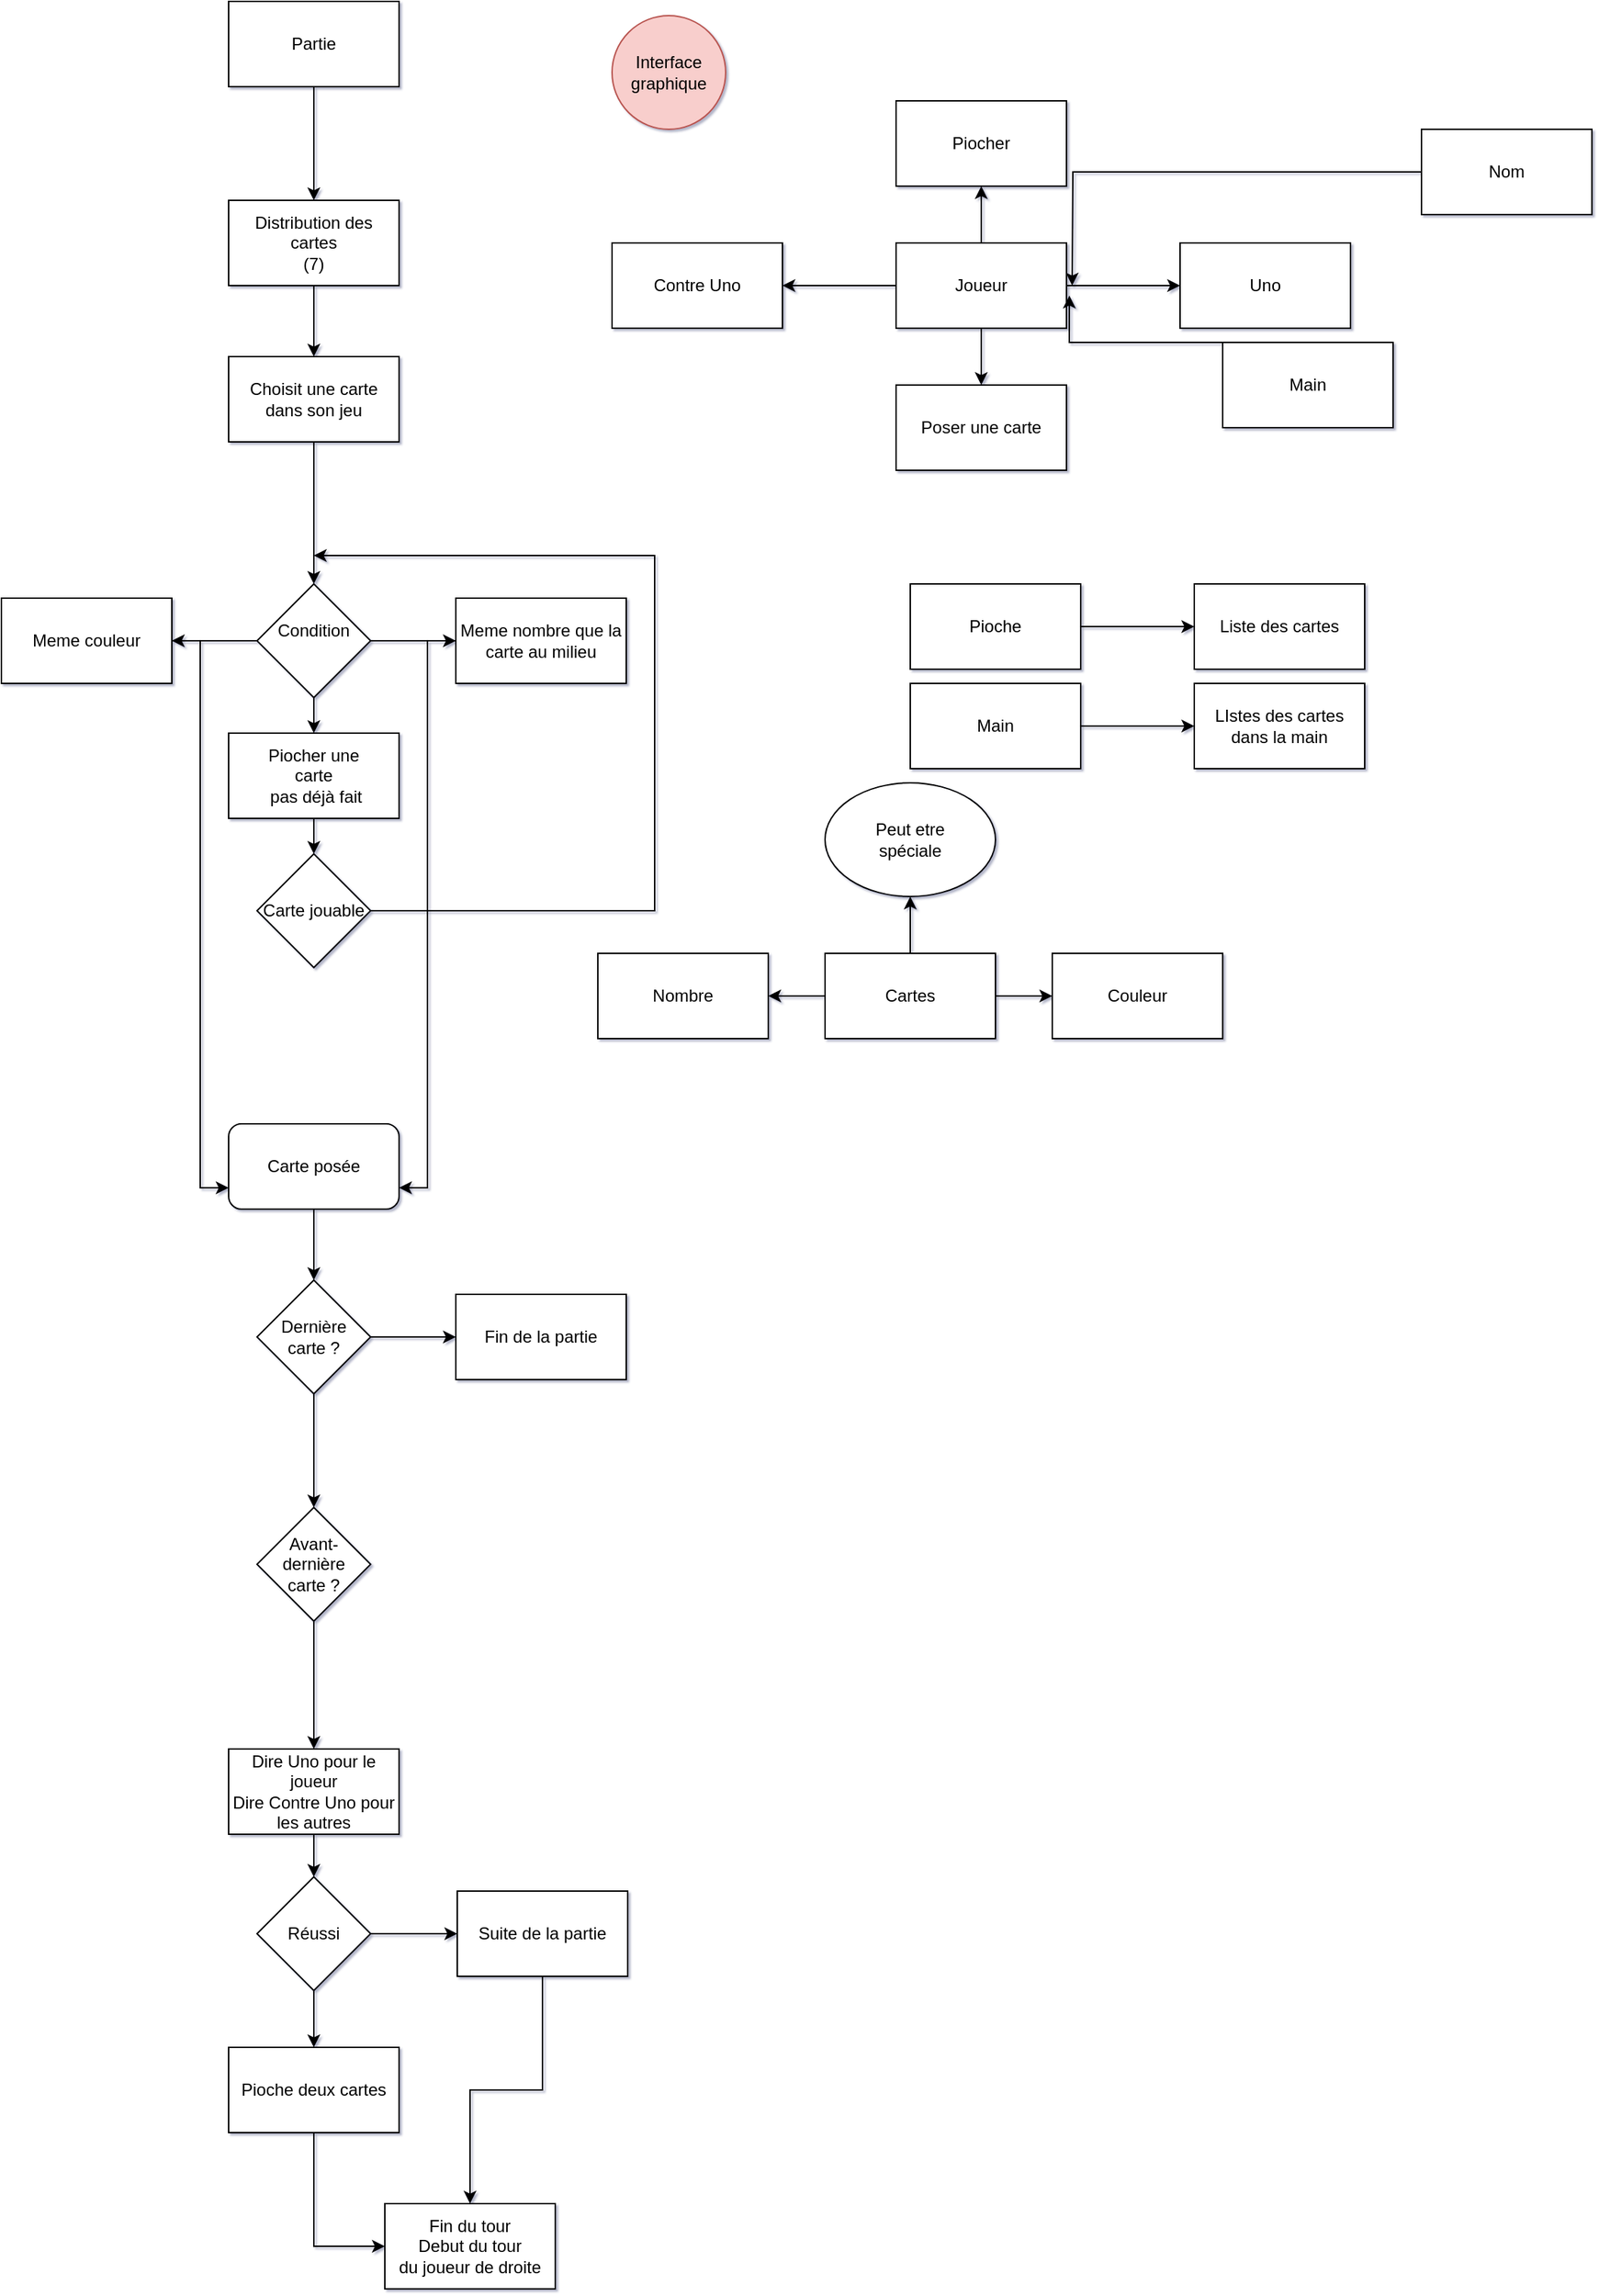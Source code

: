 <mxfile version="13.7.5" type="github" pages="2">
  <diagram id="mtwI1arj5SyHYUT7ldQU" name="Page-1">
    <mxGraphModel dx="1422" dy="791" grid="1" gridSize="10" guides="1" tooltips="1" connect="1" arrows="1" fold="1" page="1" pageScale="1" pageWidth="827" pageHeight="1169" math="0" shadow="1">
      <root>
        <mxCell id="0" />
        <mxCell id="1" parent="0" />
        <mxCell id="MVPOPZxVsZ8db3f4Zknr-24" value="" style="edgeStyle=orthogonalEdgeStyle;rounded=0;orthogonalLoop=1;jettySize=auto;html=1;" edge="1" parent="1" source="MVPOPZxVsZ8db3f4Zknr-1" target="MVPOPZxVsZ8db3f4Zknr-23">
          <mxGeometry relative="1" as="geometry" />
        </mxCell>
        <mxCell id="MVPOPZxVsZ8db3f4Zknr-26" value="" style="edgeStyle=orthogonalEdgeStyle;rounded=0;orthogonalLoop=1;jettySize=auto;html=1;" edge="1" parent="1" source="MVPOPZxVsZ8db3f4Zknr-1" target="MVPOPZxVsZ8db3f4Zknr-25">
          <mxGeometry relative="1" as="geometry" />
        </mxCell>
        <mxCell id="MVPOPZxVsZ8db3f4Zknr-28" value="" style="edgeStyle=orthogonalEdgeStyle;rounded=0;orthogonalLoop=1;jettySize=auto;html=1;" edge="1" parent="1" source="MVPOPZxVsZ8db3f4Zknr-1" target="MVPOPZxVsZ8db3f4Zknr-27">
          <mxGeometry relative="1" as="geometry" />
        </mxCell>
        <mxCell id="MVPOPZxVsZ8db3f4Zknr-1" value="&lt;div&gt;Cartes&lt;/div&gt;" style="rounded=0;whiteSpace=wrap;html=1;" vertex="1" parent="1">
          <mxGeometry x="590" y="740" width="120" height="60" as="geometry" />
        </mxCell>
        <mxCell id="MVPOPZxVsZ8db3f4Zknr-2" value="&lt;div&gt;Interface graphique&lt;/div&gt;" style="ellipse;whiteSpace=wrap;html=1;aspect=fixed;fillColor=#f8cecc;strokeColor=#b85450;" vertex="1" parent="1">
          <mxGeometry x="440" y="80" width="80" height="80" as="geometry" />
        </mxCell>
        <mxCell id="MVPOPZxVsZ8db3f4Zknr-6" value="" style="edgeStyle=orthogonalEdgeStyle;rounded=0;orthogonalLoop=1;jettySize=auto;html=1;" edge="1" parent="1" source="MVPOPZxVsZ8db3f4Zknr-4" target="MVPOPZxVsZ8db3f4Zknr-5">
          <mxGeometry relative="1" as="geometry" />
        </mxCell>
        <mxCell id="MVPOPZxVsZ8db3f4Zknr-4" value="&lt;div&gt;Partie&lt;/div&gt;" style="rounded=0;whiteSpace=wrap;html=1;" vertex="1" parent="1">
          <mxGeometry x="170" y="70" width="120" height="60" as="geometry" />
        </mxCell>
        <mxCell id="MVPOPZxVsZ8db3f4Zknr-8" value="" style="edgeStyle=orthogonalEdgeStyle;rounded=0;orthogonalLoop=1;jettySize=auto;html=1;" edge="1" parent="1" source="MVPOPZxVsZ8db3f4Zknr-5" target="MVPOPZxVsZ8db3f4Zknr-7">
          <mxGeometry relative="1" as="geometry" />
        </mxCell>
        <mxCell id="MVPOPZxVsZ8db3f4Zknr-5" value="&lt;div&gt;Distribution des &lt;br&gt;&lt;/div&gt;&lt;div&gt;cartes&lt;/div&gt;&lt;div&gt;(7)&lt;br&gt;&lt;/div&gt;" style="whiteSpace=wrap;html=1;rounded=0;" vertex="1" parent="1">
          <mxGeometry x="170" y="210" width="120" height="60" as="geometry" />
        </mxCell>
        <mxCell id="MVPOPZxVsZ8db3f4Zknr-10" value="" style="edgeStyle=orthogonalEdgeStyle;rounded=0;orthogonalLoop=1;jettySize=auto;html=1;" edge="1" parent="1" source="MVPOPZxVsZ8db3f4Zknr-7" target="MVPOPZxVsZ8db3f4Zknr-9">
          <mxGeometry relative="1" as="geometry" />
        </mxCell>
        <mxCell id="MVPOPZxVsZ8db3f4Zknr-7" value="&lt;div&gt;Choisit une carte&lt;/div&gt;&lt;div&gt;dans son jeu&lt;br&gt;&lt;/div&gt;" style="whiteSpace=wrap;html=1;rounded=0;" vertex="1" parent="1">
          <mxGeometry x="170" y="320" width="120" height="60" as="geometry" />
        </mxCell>
        <mxCell id="MVPOPZxVsZ8db3f4Zknr-12" value="" style="edgeStyle=orthogonalEdgeStyle;rounded=0;orthogonalLoop=1;jettySize=auto;html=1;" edge="1" parent="1" source="MVPOPZxVsZ8db3f4Zknr-9" target="MVPOPZxVsZ8db3f4Zknr-11">
          <mxGeometry relative="1" as="geometry" />
        </mxCell>
        <mxCell id="MVPOPZxVsZ8db3f4Zknr-14" value="" style="edgeStyle=orthogonalEdgeStyle;rounded=0;orthogonalLoop=1;jettySize=auto;html=1;" edge="1" parent="1" source="MVPOPZxVsZ8db3f4Zknr-9" target="MVPOPZxVsZ8db3f4Zknr-13">
          <mxGeometry relative="1" as="geometry" />
        </mxCell>
        <mxCell id="MVPOPZxVsZ8db3f4Zknr-20" value="" style="edgeStyle=orthogonalEdgeStyle;rounded=0;orthogonalLoop=1;jettySize=auto;html=1;" edge="1" parent="1" source="MVPOPZxVsZ8db3f4Zknr-9" target="MVPOPZxVsZ8db3f4Zknr-19">
          <mxGeometry relative="1" as="geometry" />
        </mxCell>
        <mxCell id="MVPOPZxVsZ8db3f4Zknr-9" value="&lt;div&gt;Condition &lt;br&gt;&lt;/div&gt;&lt;div&gt;&lt;br&gt;&lt;/div&gt;" style="rhombus;whiteSpace=wrap;html=1;rounded=0;" vertex="1" parent="1">
          <mxGeometry x="190" y="480" width="80" height="80" as="geometry" />
        </mxCell>
        <mxCell id="MVPOPZxVsZ8db3f4Zknr-17" style="edgeStyle=orthogonalEdgeStyle;rounded=0;orthogonalLoop=1;jettySize=auto;html=1;entryX=1;entryY=0.75;entryDx=0;entryDy=0;" edge="1" parent="1" source="MVPOPZxVsZ8db3f4Zknr-11" target="MVPOPZxVsZ8db3f4Zknr-15">
          <mxGeometry relative="1" as="geometry" />
        </mxCell>
        <mxCell id="MVPOPZxVsZ8db3f4Zknr-11" value="&lt;div&gt;Meme nombre que la &lt;br&gt;&lt;/div&gt;&lt;div&gt;carte au milieu&lt;br&gt;&lt;/div&gt;" style="whiteSpace=wrap;html=1;rounded=0;" vertex="1" parent="1">
          <mxGeometry x="330" y="490" width="120" height="60" as="geometry" />
        </mxCell>
        <mxCell id="MVPOPZxVsZ8db3f4Zknr-16" style="edgeStyle=orthogonalEdgeStyle;rounded=0;orthogonalLoop=1;jettySize=auto;html=1;entryX=0;entryY=0.75;entryDx=0;entryDy=0;" edge="1" parent="1" source="MVPOPZxVsZ8db3f4Zknr-13" target="MVPOPZxVsZ8db3f4Zknr-15">
          <mxGeometry relative="1" as="geometry" />
        </mxCell>
        <mxCell id="MVPOPZxVsZ8db3f4Zknr-13" value="Meme couleur" style="whiteSpace=wrap;html=1;rounded=0;" vertex="1" parent="1">
          <mxGeometry x="10" y="490" width="120" height="60" as="geometry" />
        </mxCell>
        <mxCell id="qr3zDrqwGn3RaCYUJBTD-2" value="" style="edgeStyle=orthogonalEdgeStyle;rounded=0;orthogonalLoop=1;jettySize=auto;html=1;" edge="1" parent="1" source="MVPOPZxVsZ8db3f4Zknr-15">
          <mxGeometry relative="1" as="geometry">
            <mxPoint x="230" y="970" as="targetPoint" />
            <Array as="points">
              <mxPoint x="230" y="940" />
              <mxPoint x="230" y="940" />
            </Array>
          </mxGeometry>
        </mxCell>
        <mxCell id="MVPOPZxVsZ8db3f4Zknr-15" value="Carte posée" style="rounded=1;whiteSpace=wrap;html=1;" vertex="1" parent="1">
          <mxGeometry x="170" y="860" width="120" height="60" as="geometry" />
        </mxCell>
        <mxCell id="MVPOPZxVsZ8db3f4Zknr-22" value="" style="edgeStyle=orthogonalEdgeStyle;rounded=0;orthogonalLoop=1;jettySize=auto;html=1;" edge="1" parent="1" source="MVPOPZxVsZ8db3f4Zknr-19" target="MVPOPZxVsZ8db3f4Zknr-21">
          <mxGeometry relative="1" as="geometry" />
        </mxCell>
        <mxCell id="MVPOPZxVsZ8db3f4Zknr-19" value="&lt;div&gt;Piocher une &lt;br&gt;&lt;/div&gt;&lt;div&gt;carte&lt;br&gt;&lt;/div&gt;&amp;nbsp;pas déjà fait" style="rounded=0;whiteSpace=wrap;html=1;" vertex="1" parent="1">
          <mxGeometry x="170" y="585" width="120" height="60" as="geometry" />
        </mxCell>
        <mxCell id="qr3zDrqwGn3RaCYUJBTD-25" style="edgeStyle=orthogonalEdgeStyle;rounded=0;orthogonalLoop=1;jettySize=auto;html=1;" edge="1" parent="1" source="MVPOPZxVsZ8db3f4Zknr-21">
          <mxGeometry relative="1" as="geometry">
            <mxPoint x="230" y="460" as="targetPoint" />
            <Array as="points">
              <mxPoint x="470" y="710" />
              <mxPoint x="470" y="460" />
            </Array>
          </mxGeometry>
        </mxCell>
        <mxCell id="MVPOPZxVsZ8db3f4Zknr-21" value="Carte jouable" style="rhombus;whiteSpace=wrap;html=1;rounded=0;" vertex="1" parent="1">
          <mxGeometry x="190" y="670" width="80" height="80" as="geometry" />
        </mxCell>
        <mxCell id="MVPOPZxVsZ8db3f4Zknr-23" value="&lt;div&gt;Peut etre &lt;br&gt;&lt;/div&gt;&lt;div&gt;spéciale&lt;/div&gt;" style="ellipse;whiteSpace=wrap;html=1;rounded=0;" vertex="1" parent="1">
          <mxGeometry x="590" y="620" width="120" height="80" as="geometry" />
        </mxCell>
        <mxCell id="MVPOPZxVsZ8db3f4Zknr-25" value="Nombre" style="whiteSpace=wrap;html=1;rounded=0;" vertex="1" parent="1">
          <mxGeometry x="430" y="740" width="120" height="60" as="geometry" />
        </mxCell>
        <mxCell id="MVPOPZxVsZ8db3f4Zknr-27" value="Couleur" style="whiteSpace=wrap;html=1;rounded=0;" vertex="1" parent="1">
          <mxGeometry x="750" y="740" width="120" height="60" as="geometry" />
        </mxCell>
        <mxCell id="MVPOPZxVsZ8db3f4Zknr-31" value="" style="edgeStyle=orthogonalEdgeStyle;rounded=0;orthogonalLoop=1;jettySize=auto;html=1;" edge="1" parent="1" source="MVPOPZxVsZ8db3f4Zknr-29" target="MVPOPZxVsZ8db3f4Zknr-30">
          <mxGeometry relative="1" as="geometry" />
        </mxCell>
        <mxCell id="MVPOPZxVsZ8db3f4Zknr-34" value="" style="edgeStyle=orthogonalEdgeStyle;rounded=0;orthogonalLoop=1;jettySize=auto;html=1;" edge="1" parent="1" source="MVPOPZxVsZ8db3f4Zknr-29" target="MVPOPZxVsZ8db3f4Zknr-33">
          <mxGeometry relative="1" as="geometry" />
        </mxCell>
        <mxCell id="rfq41xmx53MEuQn3kY24-4" value="" style="edgeStyle=orthogonalEdgeStyle;rounded=0;orthogonalLoop=1;jettySize=auto;html=1;" edge="1" parent="1" source="MVPOPZxVsZ8db3f4Zknr-29" target="rfq41xmx53MEuQn3kY24-3">
          <mxGeometry relative="1" as="geometry" />
        </mxCell>
        <mxCell id="rfq41xmx53MEuQn3kY24-6" value="" style="edgeStyle=orthogonalEdgeStyle;rounded=0;orthogonalLoop=1;jettySize=auto;html=1;" edge="1" parent="1" source="MVPOPZxVsZ8db3f4Zknr-29" target="rfq41xmx53MEuQn3kY24-5">
          <mxGeometry relative="1" as="geometry" />
        </mxCell>
        <mxCell id="MVPOPZxVsZ8db3f4Zknr-29" value="&lt;div&gt;Joueur&lt;/div&gt;" style="rounded=0;whiteSpace=wrap;html=1;" vertex="1" parent="1">
          <mxGeometry x="640" y="240" width="120" height="60" as="geometry" />
        </mxCell>
        <mxCell id="MVPOPZxVsZ8db3f4Zknr-30" value="&lt;div&gt;Poser une carte&lt;/div&gt;" style="whiteSpace=wrap;html=1;rounded=0;" vertex="1" parent="1">
          <mxGeometry x="640" y="340" width="120" height="60" as="geometry" />
        </mxCell>
        <mxCell id="MVPOPZxVsZ8db3f4Zknr-33" value="Piocher" style="whiteSpace=wrap;html=1;rounded=0;" vertex="1" parent="1">
          <mxGeometry x="640" y="140" width="120" height="60" as="geometry" />
        </mxCell>
        <mxCell id="rfq41xmx53MEuQn3kY24-3" value="Uno" style="whiteSpace=wrap;html=1;rounded=0;" vertex="1" parent="1">
          <mxGeometry x="840" y="240" width="120" height="60" as="geometry" />
        </mxCell>
        <mxCell id="rfq41xmx53MEuQn3kY24-5" value="Contre Uno" style="whiteSpace=wrap;html=1;rounded=0;" vertex="1" parent="1">
          <mxGeometry x="440" y="240" width="120" height="60" as="geometry" />
        </mxCell>
        <mxCell id="qMSyg9DbRPwWQg6Nz_0t-3" value="" style="edgeStyle=orthogonalEdgeStyle;rounded=0;orthogonalLoop=1;jettySize=auto;html=1;" edge="1" parent="1" source="qMSyg9DbRPwWQg6Nz_0t-1" target="qMSyg9DbRPwWQg6Nz_0t-2">
          <mxGeometry relative="1" as="geometry" />
        </mxCell>
        <mxCell id="qMSyg9DbRPwWQg6Nz_0t-1" value="Pioche" style="rounded=0;whiteSpace=wrap;html=1;" vertex="1" parent="1">
          <mxGeometry x="650" y="480" width="120" height="60" as="geometry" />
        </mxCell>
        <mxCell id="qMSyg9DbRPwWQg6Nz_0t-2" value="&lt;div&gt;Liste des cartes&lt;/div&gt;" style="whiteSpace=wrap;html=1;rounded=0;" vertex="1" parent="1">
          <mxGeometry x="850" y="480" width="120" height="60" as="geometry" />
        </mxCell>
        <mxCell id="qr3zDrqwGn3RaCYUJBTD-11" value="" style="edgeStyle=orthogonalEdgeStyle;rounded=0;orthogonalLoop=1;jettySize=auto;html=1;" edge="1" parent="1" source="qr3zDrqwGn3RaCYUJBTD-9" target="qr3zDrqwGn3RaCYUJBTD-10">
          <mxGeometry relative="1" as="geometry" />
        </mxCell>
        <mxCell id="qr3zDrqwGn3RaCYUJBTD-13" value="" style="edgeStyle=orthogonalEdgeStyle;rounded=0;orthogonalLoop=1;jettySize=auto;html=1;" edge="1" parent="1" source="qr3zDrqwGn3RaCYUJBTD-9" target="qr3zDrqwGn3RaCYUJBTD-12">
          <mxGeometry relative="1" as="geometry" />
        </mxCell>
        <mxCell id="qr3zDrqwGn3RaCYUJBTD-9" value="&lt;div&gt;Dernière &lt;br&gt;&lt;/div&gt;&lt;div&gt;carte ?&lt;br&gt;&lt;/div&gt;" style="rhombus;whiteSpace=wrap;html=1;" vertex="1" parent="1">
          <mxGeometry x="190" y="970" width="80" height="80" as="geometry" />
        </mxCell>
        <mxCell id="qr3zDrqwGn3RaCYUJBTD-10" value="Fin de la partie" style="whiteSpace=wrap;html=1;" vertex="1" parent="1">
          <mxGeometry x="330" y="980" width="120" height="60" as="geometry" />
        </mxCell>
        <mxCell id="qr3zDrqwGn3RaCYUJBTD-15" value="" style="edgeStyle=orthogonalEdgeStyle;rounded=0;orthogonalLoop=1;jettySize=auto;html=1;" edge="1" parent="1" source="qr3zDrqwGn3RaCYUJBTD-12" target="qr3zDrqwGn3RaCYUJBTD-14">
          <mxGeometry relative="1" as="geometry" />
        </mxCell>
        <mxCell id="qr3zDrqwGn3RaCYUJBTD-12" value="&lt;div&gt;Avant-dernière&lt;/div&gt;&lt;div&gt;carte ?&lt;/div&gt;" style="rhombus;whiteSpace=wrap;html=1;" vertex="1" parent="1">
          <mxGeometry x="190" y="1130" width="80" height="80" as="geometry" />
        </mxCell>
        <mxCell id="qr3zDrqwGn3RaCYUJBTD-17" value="" style="edgeStyle=orthogonalEdgeStyle;rounded=0;orthogonalLoop=1;jettySize=auto;html=1;" edge="1" parent="1" source="qr3zDrqwGn3RaCYUJBTD-14" target="qr3zDrqwGn3RaCYUJBTD-16">
          <mxGeometry relative="1" as="geometry" />
        </mxCell>
        <mxCell id="qr3zDrqwGn3RaCYUJBTD-14" value="&lt;div&gt;Dire Uno pour le joueur&lt;/div&gt;&lt;div&gt;Dire Contre Uno pour &lt;br&gt;&lt;/div&gt;&lt;div&gt;les autres&lt;/div&gt;" style="whiteSpace=wrap;html=1;" vertex="1" parent="1">
          <mxGeometry x="170" y="1300" width="120" height="60" as="geometry" />
        </mxCell>
        <mxCell id="qr3zDrqwGn3RaCYUJBTD-19" value="" style="edgeStyle=orthogonalEdgeStyle;rounded=0;orthogonalLoop=1;jettySize=auto;html=1;" edge="1" parent="1" source="qr3zDrqwGn3RaCYUJBTD-16" target="qr3zDrqwGn3RaCYUJBTD-18">
          <mxGeometry relative="1" as="geometry" />
        </mxCell>
        <mxCell id="qr3zDrqwGn3RaCYUJBTD-21" value="" style="edgeStyle=orthogonalEdgeStyle;rounded=0;orthogonalLoop=1;jettySize=auto;html=1;" edge="1" parent="1" source="qr3zDrqwGn3RaCYUJBTD-16" target="qr3zDrqwGn3RaCYUJBTD-20">
          <mxGeometry relative="1" as="geometry" />
        </mxCell>
        <mxCell id="qr3zDrqwGn3RaCYUJBTD-16" value="Réussi" style="rhombus;whiteSpace=wrap;html=1;" vertex="1" parent="1">
          <mxGeometry x="190" y="1390" width="80" height="80" as="geometry" />
        </mxCell>
        <mxCell id="qr3zDrqwGn3RaCYUJBTD-24" style="edgeStyle=orthogonalEdgeStyle;rounded=0;orthogonalLoop=1;jettySize=auto;html=1;" edge="1" parent="1" source="qr3zDrqwGn3RaCYUJBTD-18" target="qr3zDrqwGn3RaCYUJBTD-22">
          <mxGeometry relative="1" as="geometry" />
        </mxCell>
        <mxCell id="qr3zDrqwGn3RaCYUJBTD-18" value="Suite de la partie" style="whiteSpace=wrap;html=1;" vertex="1" parent="1">
          <mxGeometry x="331" y="1400" width="120" height="60" as="geometry" />
        </mxCell>
        <mxCell id="qr3zDrqwGn3RaCYUJBTD-23" style="edgeStyle=orthogonalEdgeStyle;rounded=0;orthogonalLoop=1;jettySize=auto;html=1;entryX=0;entryY=0.5;entryDx=0;entryDy=0;" edge="1" parent="1" source="qr3zDrqwGn3RaCYUJBTD-20" target="qr3zDrqwGn3RaCYUJBTD-22">
          <mxGeometry relative="1" as="geometry" />
        </mxCell>
        <mxCell id="qr3zDrqwGn3RaCYUJBTD-20" value="Pioche deux cartes" style="whiteSpace=wrap;html=1;" vertex="1" parent="1">
          <mxGeometry x="170" y="1510" width="120" height="60" as="geometry" />
        </mxCell>
        <mxCell id="qr3zDrqwGn3RaCYUJBTD-22" value="&lt;div&gt;Fin du tour&lt;/div&gt;&lt;div&gt;Debut du tour &lt;br&gt;&lt;/div&gt;&lt;div&gt;du joueur de droite&lt;br&gt;&lt;/div&gt;" style="rounded=0;whiteSpace=wrap;html=1;" vertex="1" parent="1">
          <mxGeometry x="280" y="1620" width="120" height="60" as="geometry" />
        </mxCell>
        <mxCell id="btfAZncgs7A6J5dz6NYn-2" style="edgeStyle=orthogonalEdgeStyle;rounded=0;orthogonalLoop=1;jettySize=auto;html=1;" edge="1" parent="1" source="btfAZncgs7A6J5dz6NYn-1">
          <mxGeometry relative="1" as="geometry">
            <mxPoint x="764" y="270" as="targetPoint" />
          </mxGeometry>
        </mxCell>
        <mxCell id="btfAZncgs7A6J5dz6NYn-1" value="&lt;div&gt;Nom&lt;/div&gt;" style="rounded=0;whiteSpace=wrap;html=1;" vertex="1" parent="1">
          <mxGeometry x="1010" y="160" width="120" height="60" as="geometry" />
        </mxCell>
        <mxCell id="btfAZncgs7A6J5dz6NYn-4" style="edgeStyle=orthogonalEdgeStyle;rounded=0;orthogonalLoop=1;jettySize=auto;html=1;entryX=1.017;entryY=0.617;entryDx=0;entryDy=0;entryPerimeter=0;" edge="1" parent="1" source="btfAZncgs7A6J5dz6NYn-3" target="MVPOPZxVsZ8db3f4Zknr-29">
          <mxGeometry relative="1" as="geometry">
            <Array as="points">
              <mxPoint x="930" y="310" />
              <mxPoint x="762" y="310" />
            </Array>
          </mxGeometry>
        </mxCell>
        <mxCell id="btfAZncgs7A6J5dz6NYn-3" value="Main" style="rounded=0;whiteSpace=wrap;html=1;" vertex="1" parent="1">
          <mxGeometry x="870" y="310" width="120" height="60" as="geometry" />
        </mxCell>
        <mxCell id="btfAZncgs7A6J5dz6NYn-5" value="" style="edgeStyle=orthogonalEdgeStyle;rounded=0;orthogonalLoop=1;jettySize=auto;html=1;" edge="1" parent="1" source="btfAZncgs7A6J5dz6NYn-6" target="btfAZncgs7A6J5dz6NYn-7">
          <mxGeometry relative="1" as="geometry" />
        </mxCell>
        <mxCell id="btfAZncgs7A6J5dz6NYn-6" value="Main" style="rounded=0;whiteSpace=wrap;html=1;" vertex="1" parent="1">
          <mxGeometry x="650" y="550" width="120" height="60" as="geometry" />
        </mxCell>
        <mxCell id="btfAZncgs7A6J5dz6NYn-7" value="&lt;div&gt;LIstes des cartes &lt;br&gt;&lt;/div&gt;&lt;div&gt;dans la main&lt;br&gt;&lt;/div&gt;" style="whiteSpace=wrap;html=1;rounded=0;" vertex="1" parent="1">
          <mxGeometry x="850" y="550" width="120" height="60" as="geometry" />
        </mxCell>
      </root>
    </mxGraphModel>
  </diagram>
  <diagram id="BWqDTuRyERt6JCHXHq7n" name="Page-2">
    <mxGraphModel dx="1422" dy="791" grid="1" gridSize="10" guides="1" tooltips="1" connect="1" arrows="1" fold="1" page="1" pageScale="1" pageWidth="827" pageHeight="1169" math="0" shadow="0">
      <root>
        <mxCell id="mba5Whx5zGnuBkIDS3wH-0" />
        <mxCell id="mba5Whx5zGnuBkIDS3wH-1" parent="mba5Whx5zGnuBkIDS3wH-0" />
        <mxCell id="Yj_9PtD29dj1jZdF3LNL-15" style="edgeStyle=orthogonalEdgeStyle;rounded=0;orthogonalLoop=1;jettySize=auto;html=1;" edge="1" parent="mba5Whx5zGnuBkIDS3wH-1" source="mba5Whx5zGnuBkIDS3wH-2">
          <mxGeometry relative="1" as="geometry">
            <mxPoint x="330" y="160" as="targetPoint" />
          </mxGeometry>
        </mxCell>
        <mxCell id="mba5Whx5zGnuBkIDS3wH-2" value="&lt;div&gt;Cree une partie&lt;/div&gt;" style="rounded=0;whiteSpace=wrap;html=1;" vertex="1" parent="mba5Whx5zGnuBkIDS3wH-1">
          <mxGeometry x="270" y="80" width="120" height="60" as="geometry" />
        </mxCell>
        <mxCell id="mba5Whx5zGnuBkIDS3wH-5" style="edgeStyle=orthogonalEdgeStyle;rounded=0;orthogonalLoop=1;jettySize=auto;html=1;entryX=0.411;entryY=-0.012;entryDx=0;entryDy=0;entryPerimeter=0;" edge="1" parent="mba5Whx5zGnuBkIDS3wH-1" source="mba5Whx5zGnuBkIDS3wH-3" target="mba5Whx5zGnuBkIDS3wH-2">
          <mxGeometry relative="1" as="geometry" />
        </mxCell>
        <mxCell id="mba5Whx5zGnuBkIDS3wH-7" style="edgeStyle=orthogonalEdgeStyle;rounded=0;orthogonalLoop=1;jettySize=auto;html=1;" edge="1" parent="mba5Whx5zGnuBkIDS3wH-1" source="mba5Whx5zGnuBkIDS3wH-3" target="mba5Whx5zGnuBkIDS3wH-6">
          <mxGeometry relative="1" as="geometry" />
        </mxCell>
        <mxCell id="mba5Whx5zGnuBkIDS3wH-3" value="" style="ellipse;html=1;shape=startState;fillColor=#000000;strokeColor=#ff0000;" vertex="1" parent="mba5Whx5zGnuBkIDS3wH-1">
          <mxGeometry x="410" y="40" width="30" height="30" as="geometry" />
        </mxCell>
        <mxCell id="mba5Whx5zGnuBkIDS3wH-13" value="" style="edgeStyle=orthogonalEdgeStyle;rounded=0;orthogonalLoop=1;jettySize=auto;html=1;" edge="1" parent="mba5Whx5zGnuBkIDS3wH-1" source="mba5Whx5zGnuBkIDS3wH-6" target="mba5Whx5zGnuBkIDS3wH-12">
          <mxGeometry relative="1" as="geometry" />
        </mxCell>
        <mxCell id="mba5Whx5zGnuBkIDS3wH-6" value="Rentrer un token" style="rounded=0;whiteSpace=wrap;html=1;" vertex="1" parent="mba5Whx5zGnuBkIDS3wH-1">
          <mxGeometry x="470" y="80" width="120" height="60" as="geometry" />
        </mxCell>
        <mxCell id="mba5Whx5zGnuBkIDS3wH-11" value="" style="edgeStyle=orthogonalEdgeStyle;rounded=0;orthogonalLoop=1;jettySize=auto;html=1;" edge="1" parent="mba5Whx5zGnuBkIDS3wH-1" source="mba5Whx5zGnuBkIDS3wH-8" target="mba5Whx5zGnuBkIDS3wH-10">
          <mxGeometry relative="1" as="geometry" />
        </mxCell>
        <mxCell id="mba5Whx5zGnuBkIDS3wH-8" value="&lt;div&gt;Fichier de sauvegarde &lt;br&gt;&lt;/div&gt;&lt;div&gt;creer&lt;br&gt;&lt;/div&gt;" style="rounded=0;whiteSpace=wrap;html=1;" vertex="1" parent="mba5Whx5zGnuBkIDS3wH-1">
          <mxGeometry x="270" y="240" width="120" height="60" as="geometry" />
        </mxCell>
        <mxCell id="VfWA61zjatSn68EyVqy5-1" value="" style="edgeStyle=orthogonalEdgeStyle;rounded=0;orthogonalLoop=1;jettySize=auto;html=1;" edge="1" parent="mba5Whx5zGnuBkIDS3wH-1" source="mba5Whx5zGnuBkIDS3wH-10" target="VfWA61zjatSn68EyVqy5-0">
          <mxGeometry relative="1" as="geometry" />
        </mxCell>
        <mxCell id="mba5Whx5zGnuBkIDS3wH-10" value="&lt;div&gt;Affichage du token&lt;/div&gt;&lt;div&gt;du fichier de &lt;br&gt;&lt;/div&gt;&lt;div&gt;sauvegarde&lt;br&gt;&lt;/div&gt;" style="whiteSpace=wrap;html=1;rounded=0;" vertex="1" parent="mba5Whx5zGnuBkIDS3wH-1">
          <mxGeometry x="270" y="360" width="120" height="60" as="geometry" />
        </mxCell>
        <mxCell id="Yj_9PtD29dj1jZdF3LNL-5" value="" style="edgeStyle=orthogonalEdgeStyle;rounded=0;orthogonalLoop=1;jettySize=auto;html=1;" edge="1" parent="mba5Whx5zGnuBkIDS3wH-1" source="mba5Whx5zGnuBkIDS3wH-12" target="Yj_9PtD29dj1jZdF3LNL-4">
          <mxGeometry relative="1" as="geometry" />
        </mxCell>
        <mxCell id="mba5Whx5zGnuBkIDS3wH-12" value="&lt;div&gt;Recherche&lt;/div&gt;&lt;div&gt;du token&lt;br&gt;&lt;/div&gt;" style="whiteSpace=wrap;html=1;rounded=0;" vertex="1" parent="mba5Whx5zGnuBkIDS3wH-1">
          <mxGeometry x="470" y="220" width="120" height="60" as="geometry" />
        </mxCell>
        <mxCell id="Yj_9PtD29dj1jZdF3LNL-13" value="" style="edgeStyle=orthogonalEdgeStyle;rounded=0;orthogonalLoop=1;jettySize=auto;html=1;" edge="1" parent="mba5Whx5zGnuBkIDS3wH-1" source="VfWA61zjatSn68EyVqy5-0" target="Yj_9PtD29dj1jZdF3LNL-12">
          <mxGeometry relative="1" as="geometry" />
        </mxCell>
        <mxCell id="VfWA61zjatSn68EyVqy5-0" value="&lt;div&gt;En attente de &lt;br&gt;&lt;/div&gt;&lt;div&gt;joueurs&lt;br&gt;&lt;/div&gt;" style="whiteSpace=wrap;html=1;rounded=0;" vertex="1" parent="mba5Whx5zGnuBkIDS3wH-1">
          <mxGeometry x="270" y="500" width="120" height="60" as="geometry" />
        </mxCell>
        <mxCell id="Yj_9PtD29dj1jZdF3LNL-7" value="" style="edgeStyle=orthogonalEdgeStyle;rounded=0;orthogonalLoop=1;jettySize=auto;html=1;" edge="1" parent="mba5Whx5zGnuBkIDS3wH-1" source="Yj_9PtD29dj1jZdF3LNL-4" target="Yj_9PtD29dj1jZdF3LNL-6">
          <mxGeometry relative="1" as="geometry" />
        </mxCell>
        <mxCell id="Yj_9PtD29dj1jZdF3LNL-4" value="&lt;div&gt;Token trouvé&lt;/div&gt;" style="rhombus;whiteSpace=wrap;html=1;rounded=0;" vertex="1" parent="mba5Whx5zGnuBkIDS3wH-1">
          <mxGeometry x="490" y="350" width="80" height="80" as="geometry" />
        </mxCell>
        <mxCell id="Yj_9PtD29dj1jZdF3LNL-8" style="edgeStyle=orthogonalEdgeStyle;rounded=0;orthogonalLoop=1;jettySize=auto;html=1;entryX=1;entryY=0.5;entryDx=0;entryDy=0;" edge="1" parent="mba5Whx5zGnuBkIDS3wH-1" source="Yj_9PtD29dj1jZdF3LNL-6" target="VfWA61zjatSn68EyVqy5-0">
          <mxGeometry relative="1" as="geometry" />
        </mxCell>
        <mxCell id="Yj_9PtD29dj1jZdF3LNL-6" value="Creer un joueur" style="whiteSpace=wrap;html=1;rounded=0;" vertex="1" parent="mba5Whx5zGnuBkIDS3wH-1">
          <mxGeometry x="470" y="450" width="120" height="60" as="geometry" />
        </mxCell>
        <mxCell id="Yj_9PtD29dj1jZdF3LNL-19" value="" style="edgeStyle=orthogonalEdgeStyle;rounded=0;orthogonalLoop=1;jettySize=auto;html=1;" edge="1" parent="mba5Whx5zGnuBkIDS3wH-1" source="Yj_9PtD29dj1jZdF3LNL-12" target="Yj_9PtD29dj1jZdF3LNL-18">
          <mxGeometry relative="1" as="geometry" />
        </mxCell>
        <mxCell id="Yj_9PtD29dj1jZdF3LNL-12" value="&lt;div&gt;Attente&lt;/div&gt;&lt;div&gt;Joueurs &amp;gt; 3&lt;br&gt;&lt;/div&gt;" style="rhombus;whiteSpace=wrap;html=1;rounded=0;" vertex="1" parent="mba5Whx5zGnuBkIDS3wH-1">
          <mxGeometry x="290" y="630" width="80" height="80" as="geometry" />
        </mxCell>
        <mxCell id="Yj_9PtD29dj1jZdF3LNL-17" value="" style="edgeStyle=orthogonalEdgeStyle;rounded=0;orthogonalLoop=1;jettySize=auto;html=1;" edge="1" parent="mba5Whx5zGnuBkIDS3wH-1" source="Yj_9PtD29dj1jZdF3LNL-16" target="mba5Whx5zGnuBkIDS3wH-8">
          <mxGeometry relative="1" as="geometry" />
        </mxCell>
        <mxCell id="Yj_9PtD29dj1jZdF3LNL-16" value="&lt;div&gt;Creer un &lt;br&gt;&lt;/div&gt;&lt;div&gt;joueur&lt;br&gt;&lt;/div&gt;" style="rounded=0;whiteSpace=wrap;html=1;" vertex="1" parent="mba5Whx5zGnuBkIDS3wH-1">
          <mxGeometry x="270" y="160" width="120" height="60" as="geometry" />
        </mxCell>
        <mxCell id="Yj_9PtD29dj1jZdF3LNL-21" value="" style="edgeStyle=orthogonalEdgeStyle;rounded=0;orthogonalLoop=1;jettySize=auto;html=1;" edge="1" parent="mba5Whx5zGnuBkIDS3wH-1" source="Yj_9PtD29dj1jZdF3LNL-18" target="Yj_9PtD29dj1jZdF3LNL-20">
          <mxGeometry relative="1" as="geometry" />
        </mxCell>
        <mxCell id="Yj_9PtD29dj1jZdF3LNL-18" value="&lt;div&gt;Demander si &lt;br&gt;&lt;/div&gt;&lt;div&gt;lancer la partie&lt;br&gt;&lt;/div&gt;" style="whiteSpace=wrap;html=1;rounded=0;" vertex="1" parent="mba5Whx5zGnuBkIDS3wH-1">
          <mxGeometry x="354" y="790" width="120" height="60" as="geometry" />
        </mxCell>
        <mxCell id="Yj_9PtD29dj1jZdF3LNL-24" style="edgeStyle=orthogonalEdgeStyle;rounded=0;orthogonalLoop=1;jettySize=auto;html=1;entryX=-0.005;entryY=0.578;entryDx=0;entryDy=0;entryPerimeter=0;" edge="1" parent="mba5Whx5zGnuBkIDS3wH-1" source="Yj_9PtD29dj1jZdF3LNL-20" target="VfWA61zjatSn68EyVqy5-0">
          <mxGeometry relative="1" as="geometry" />
        </mxCell>
        <mxCell id="Yj_9PtD29dj1jZdF3LNL-26" value="" style="edgeStyle=orthogonalEdgeStyle;rounded=0;orthogonalLoop=1;jettySize=auto;html=1;" edge="1" parent="mba5Whx5zGnuBkIDS3wH-1" source="Yj_9PtD29dj1jZdF3LNL-20" target="Yj_9PtD29dj1jZdF3LNL-25">
          <mxGeometry relative="1" as="geometry" />
        </mxCell>
        <mxCell id="Yj_9PtD29dj1jZdF3LNL-20" value="OK ?" style="rhombus;whiteSpace=wrap;html=1;rounded=0;" vertex="1" parent="mba5Whx5zGnuBkIDS3wH-1">
          <mxGeometry x="290" y="930" width="80" height="80" as="geometry" />
        </mxCell>
        <mxCell id="Yj_9PtD29dj1jZdF3LNL-25" value="&lt;div&gt;Lancer la partie&lt;/div&gt;" style="whiteSpace=wrap;html=1;rounded=0;" vertex="1" parent="mba5Whx5zGnuBkIDS3wH-1">
          <mxGeometry x="270" y="1060" width="120" height="60" as="geometry" />
        </mxCell>
      </root>
    </mxGraphModel>
  </diagram>
</mxfile>
